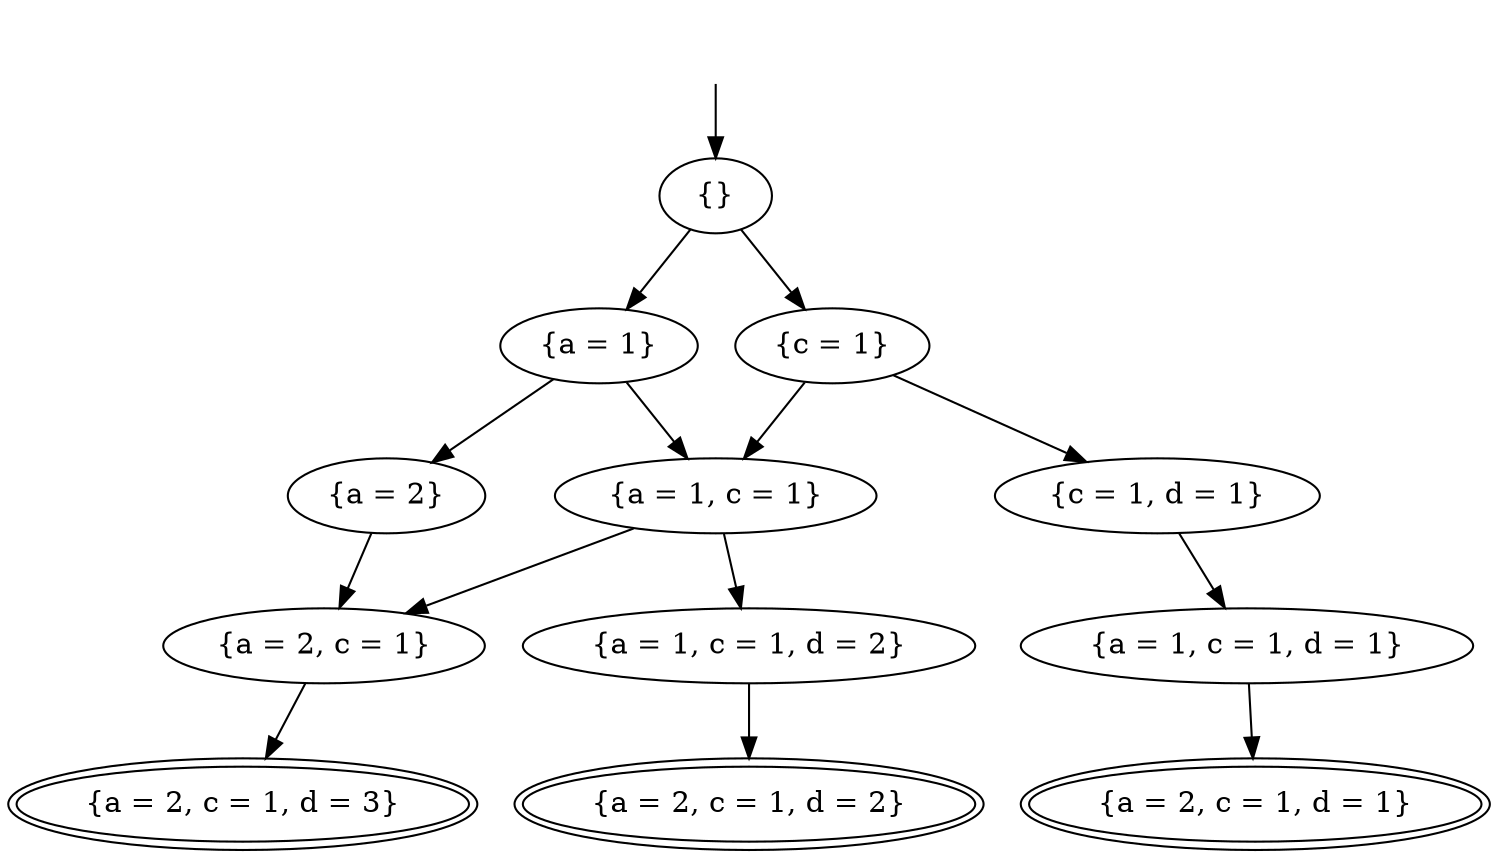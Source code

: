 digraph {
  "" [style="invis"]
  "{a = 2, c = 1, d = 1}" [peripheries=2]
  "{a = 2, c = 1, d = 2}" [peripheries=2]
  "{a = 2, c = 1, d = 3}" [peripheries=2]

  "" -> "{}"
  "{}" -> "{a = 1}"
  "{}" -> "{c = 1}"
  "{a = 1}" -> "{a = 1, c = 1}"
  "{a = 1}" -> "{a = 2}"
  "{c = 1}" -> "{a = 1, c = 1}"
  "{c = 1}" -> "{c = 1, d = 1}"
  "{a = 1, c = 1}" -> "{a = 2, c = 1}"
  "{a = 1, c = 1}" -> "{a = 1, c = 1, d = 2}"
  "{a = 2}" -> "{a = 2, c = 1}"
  "{a = 2, c = 1}" -> "{a = 2, c = 1, d = 3}"
  "{c = 1, d = 1}" -> "{a = 1, c = 1, d = 1}"
  "{a = 1, c = 1, d = 1}" ->  "{a = 2, c = 1, d = 1}"
  "{a = 1, c = 1, d = 2}" ->  "{a = 2, c = 1, d = 2}"
}
